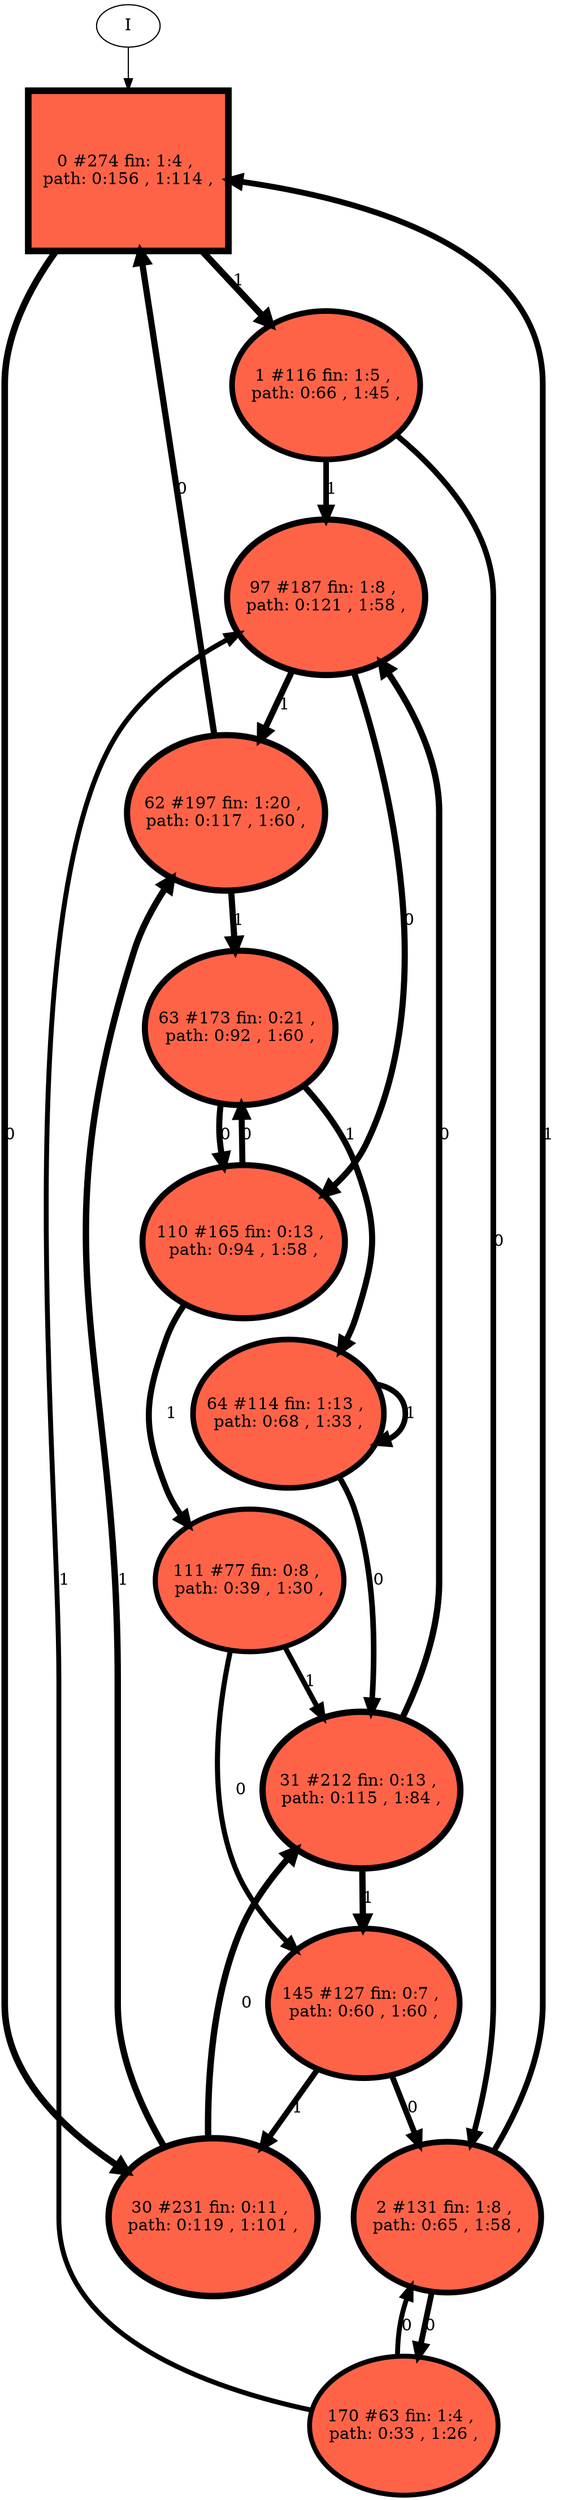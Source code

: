 // produced with flexfringe // 
digraph DFA {
	0 [label="root" shape=box];
		I -> 0;
	0 [ label="0 #274 fin: 1:4 , 
 path: 0:156 , 1:114 , " , style=filled, fillcolor="tomato", width=1.88961, height=1.88961, penwidth=5.61677];
		0 -> 1 [label="1 " , penwidth=5.61677 ];
		0 -> 30 [label="0 " , penwidth=5.61677 ];
	1 [ label="1 #116 fin: 1:5 , 
 path: 0:66 , 1:45 , " , style=filled, fillcolor="tomato", width=1.75131, height=1.75131, penwidth=4.76217];
		1 -> 97 [label="1 " , penwidth=4.76217 ];
		1 -> 2 [label="0 " , penwidth=4.76217 ];
	30 [ label="30 #231 fin: 0:11 , 
 path: 0:119 , 1:101 , " , style=filled, fillcolor="tomato", width=1.86357, height=1.86357, penwidth=5.44674];
		30 -> 62 [label="1 " , penwidth=5.44674 ];
		30 -> 31 [label="0 " , penwidth=5.44674 ];
	97 [ label="97 #187 fin: 1:8 , 
 path: 0:121 , 1:58 , " , style=filled, fillcolor="tomato", width=1.83041, height=1.83041, penwidth=5.23644];
		97 -> 62 [label="1 " , penwidth=5.23644 ];
		97 -> 110 [label="0 " , penwidth=5.23644 ];
	2 [ label="2 #131 fin: 1:8 , 
 path: 0:65 , 1:58 , " , style=filled, fillcolor="tomato", width=1.77203, height=1.77203, penwidth=4.8828];
		2 -> 0 [label="1 " , penwidth=4.8828 ];
		2 -> 170 [label="0 " , penwidth=4.8828 ];
	62 [ label="62 #197 fin: 1:20 , 
 path: 0:117 , 1:60 , " , style=filled, fillcolor="tomato", width=1.83869, height=1.83869, penwidth=5.28827];
		62 -> 63 [label="1 " , penwidth=5.28827 ];
		62 -> 0 [label="0 " , penwidth=5.28827 ];
	31 [ label="31 #212 fin: 0:13 , 
 path: 0:115 , 1:84 , " , style=filled, fillcolor="tomato", width=1.85023, height=1.85023, penwidth=5.36129];
		31 -> 145 [label="1 " , penwidth=5.36129 ];
		31 -> 97 [label="0 " , penwidth=5.36129 ];
	110 [ label="110 #165 fin: 0:13 , 
 path: 0:94 , 1:58 , " , style=filled, fillcolor="tomato", width=1.81025, height=1.81025, penwidth=5.11199];
		110 -> 111 [label="1 " , penwidth=5.11199 ];
		110 -> 63 [label="0 " , penwidth=5.11199 ];
	170 [ label="170 #63 fin: 1:4 , 
 path: 0:33 , 1:26 , " , style=filled, fillcolor="tomato", width=1.64072, height=1.64072, penwidth=4.15888];
		170 -> 97 [label="1 " , penwidth=4.15888 ];
		170 -> 2 [label="0 " , penwidth=4.15888 ];
	63 [ label="63 #173 fin: 0:21 , 
 path: 0:92 , 1:60 , " , style=filled, fillcolor="tomato", width=1.81792, height=1.81792, penwidth=5.15906];
		63 -> 64 [label="1 " , penwidth=5.15906 ];
		63 -> 110 [label="0 " , penwidth=5.15906 ];
	145 [ label="145 #127 fin: 0:7 , 
 path: 0:60 , 1:60 , " , style=filled, fillcolor="tomato", width=1.76679, height=1.76679, penwidth=4.85203];
		145 -> 30 [label="1 " , penwidth=4.85203 ];
		145 -> 2 [label="0 " , penwidth=4.85203 ];
	111 [ label="111 #77 fin: 0:8 , 
 path: 0:39 , 1:30 , " , style=filled, fillcolor="tomato", width=1.67835, height=1.67835, penwidth=4.35671];
		111 -> 31 [label="1 " , penwidth=4.35671 ];
		111 -> 145 [label="0 " , penwidth=4.35671 ];
	64 [ label="64 #114 fin: 1:13 , 
 path: 0:68 , 1:33 , " , style=filled, fillcolor="tomato", width=1.74832, height=1.74832, penwidth=4.74493];
		64 -> 64 [label="1 " , penwidth=4.74493 ];
		64 -> 31 [label="0 " , penwidth=4.74493 ];
}
